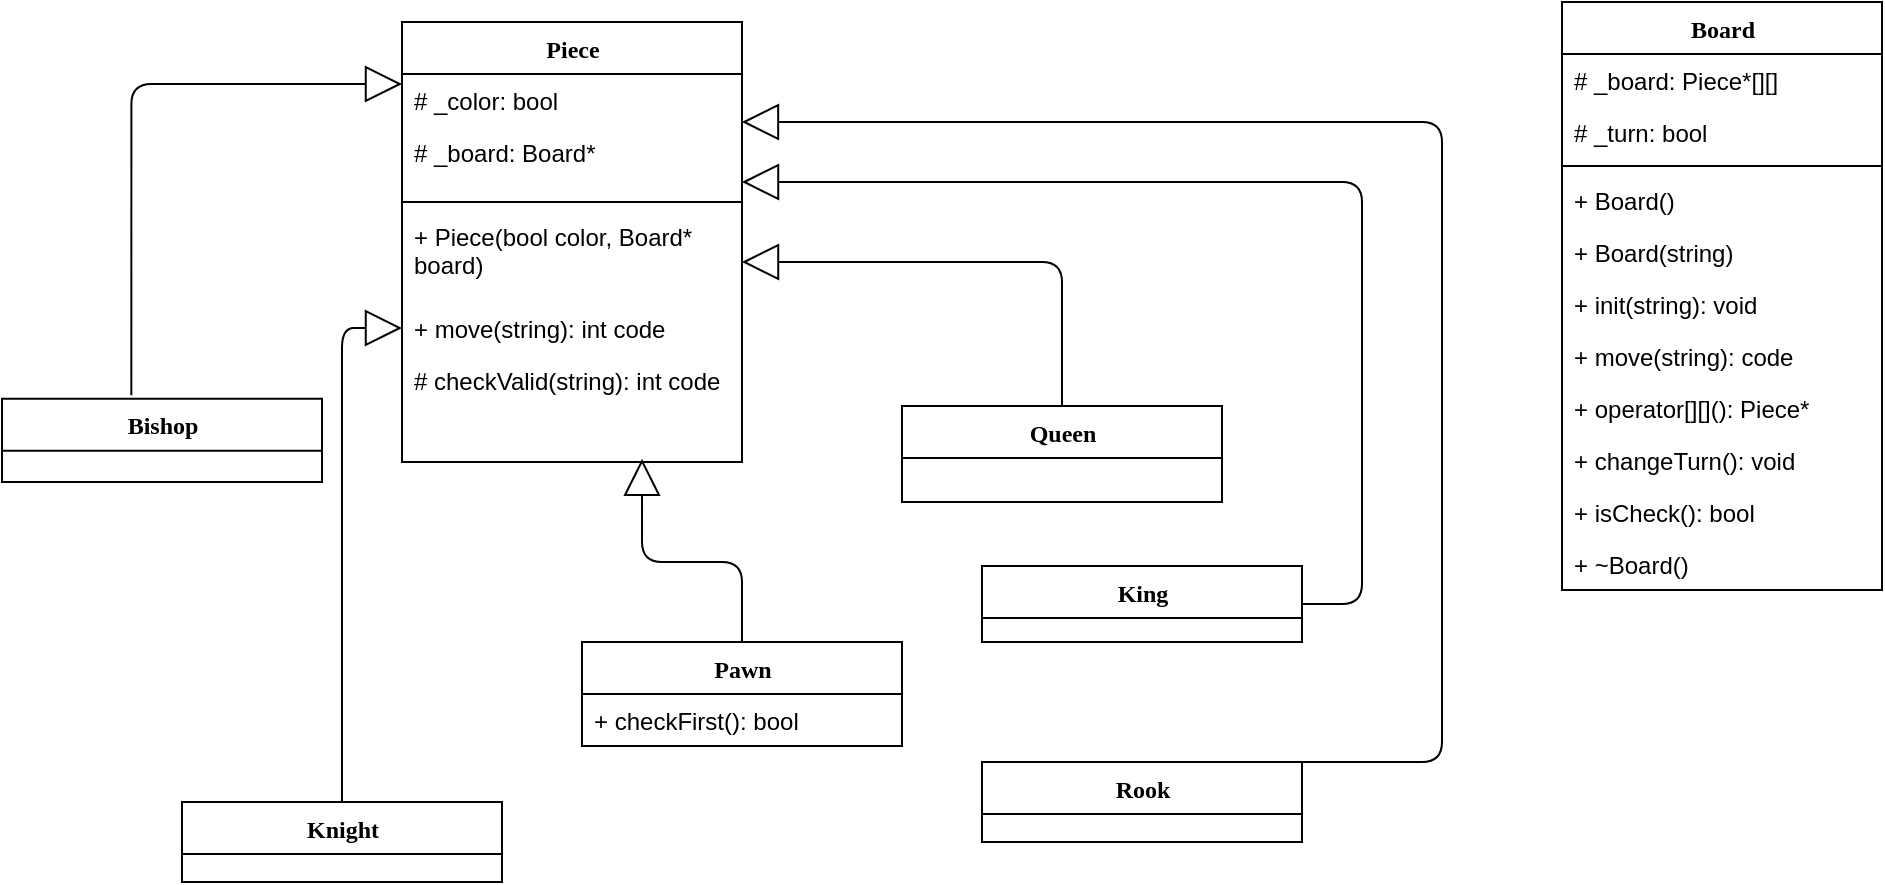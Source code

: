<mxfile version="12.4.3" type="device" pages="1"><diagram name="Page-1" id="9f46799a-70d6-7492-0946-bef42562c5a5"><mxGraphModel dx="863" dy="277" grid="1" gridSize="10" guides="1" tooltips="1" connect="1" arrows="1" fold="1" page="1" pageScale="1" pageWidth="1100" pageHeight="850" background="#ffffff" math="0" shadow="0"><root><mxCell id="0"/><mxCell id="1" parent="0"/><mxCell id="78961159f06e98e8-43" value="Piece" style="swimlane;html=1;fontStyle=1;align=center;verticalAlign=top;childLayout=stackLayout;horizontal=1;startSize=26;horizontalStack=0;resizeParent=1;resizeLast=0;collapsible=1;marginBottom=0;swimlaneFillColor=#ffffff;rounded=0;shadow=0;comic=0;labelBackgroundColor=none;strokeWidth=1;fillColor=none;fontFamily=Verdana;fontSize=12" parent="1" vertex="1"><mxGeometry x="220" y="60" width="170" height="220" as="geometry"/></mxCell><mxCell id="78961159f06e98e8-44" value="# _color: bool" style="text;html=1;strokeColor=none;fillColor=none;align=left;verticalAlign=top;spacingLeft=4;spacingRight=4;whiteSpace=wrap;overflow=hidden;rotatable=0;points=[[0,0.5],[1,0.5]];portConstraint=eastwest;" parent="78961159f06e98e8-43" vertex="1"><mxGeometry y="26" width="170" height="26" as="geometry"/></mxCell><mxCell id="T23vFcy3gr0QSUBwGeSs-9" value="# _board: Board*" style="text;html=1;strokeColor=none;fillColor=none;align=left;verticalAlign=top;spacingLeft=4;spacingRight=4;whiteSpace=wrap;overflow=hidden;rotatable=0;points=[[0,0.5],[1,0.5]];portConstraint=eastwest;" vertex="1" parent="78961159f06e98e8-43"><mxGeometry y="52" width="170" height="34" as="geometry"/></mxCell><mxCell id="78961159f06e98e8-51" value="" style="line;html=1;strokeWidth=1;fillColor=none;align=left;verticalAlign=middle;spacingTop=-1;spacingLeft=3;spacingRight=3;rotatable=0;labelPosition=right;points=[];portConstraint=eastwest;" parent="78961159f06e98e8-43" vertex="1"><mxGeometry y="86" width="170" height="8" as="geometry"/></mxCell><mxCell id="T23vFcy3gr0QSUBwGeSs-17" value="+ Piece(bool color, Board* board)" style="text;html=1;strokeColor=none;fillColor=none;align=left;verticalAlign=top;spacingLeft=4;spacingRight=4;whiteSpace=wrap;overflow=hidden;rotatable=0;points=[[0,0.5],[1,0.5]];portConstraint=eastwest;" vertex="1" parent="78961159f06e98e8-43"><mxGeometry y="94" width="170" height="46" as="geometry"/></mxCell><mxCell id="78961159f06e98e8-52" value="+ move(string): int code" style="text;html=1;strokeColor=none;fillColor=none;align=left;verticalAlign=top;spacingLeft=4;spacingRight=4;whiteSpace=wrap;overflow=hidden;rotatable=0;points=[[0,0.5],[1,0.5]];portConstraint=eastwest;" parent="78961159f06e98e8-43" vertex="1"><mxGeometry y="140" width="170" height="26" as="geometry"/></mxCell><mxCell id="T23vFcy3gr0QSUBwGeSs-8" value="# checkValid(string): int code" style="text;html=1;strokeColor=none;fillColor=none;align=left;verticalAlign=top;spacingLeft=4;spacingRight=4;whiteSpace=wrap;overflow=hidden;rotatable=0;points=[[0,0.5],[1,0.5]];portConstraint=eastwest;" vertex="1" parent="78961159f06e98e8-43"><mxGeometry y="166" width="170" height="54" as="geometry"/></mxCell><mxCell id="78961159f06e98e8-82" value="Pawn" style="swimlane;html=1;fontStyle=1;align=center;verticalAlign=top;childLayout=stackLayout;horizontal=1;startSize=26;horizontalStack=0;resizeParent=1;resizeLast=0;collapsible=1;marginBottom=0;swimlaneFillColor=#ffffff;rounded=0;shadow=0;comic=0;labelBackgroundColor=none;strokeWidth=1;fillColor=none;fontFamily=Verdana;fontSize=12" parent="1" vertex="1"><mxGeometry x="310" y="370" width="160" height="52" as="geometry"/></mxCell><mxCell id="T23vFcy3gr0QSUBwGeSs-1" value="+ checkFirst(): bool" style="text;html=1;strokeColor=none;fillColor=none;align=left;verticalAlign=top;spacingLeft=4;spacingRight=4;whiteSpace=wrap;overflow=hidden;rotatable=0;points=[[0,0.5],[1,0.5]];portConstraint=eastwest;" vertex="1" parent="78961159f06e98e8-82"><mxGeometry y="26" width="160" height="26" as="geometry"/></mxCell><mxCell id="78961159f06e98e8-127" style="edgeStyle=orthogonalEdgeStyle;html=1;labelBackgroundColor=none;startFill=0;startSize=8;endArrow=block;endFill=0;endSize=16;fontFamily=Verdana;fontSize=12;" parent="1" source="78961159f06e98e8-95" edge="1"><mxGeometry relative="1" as="geometry"><Array as="points"><mxPoint x="550" y="180"/></Array><mxPoint x="390" y="180" as="targetPoint"/></mxGeometry></mxCell><mxCell id="78961159f06e98e8-95" value="Queen" style="swimlane;html=1;fontStyle=1;align=center;verticalAlign=top;childLayout=stackLayout;horizontal=1;startSize=26;horizontalStack=0;resizeParent=1;resizeLast=0;collapsible=1;marginBottom=0;swimlaneFillColor=#ffffff;rounded=0;shadow=0;comic=0;labelBackgroundColor=none;strokeWidth=1;fillColor=none;fontFamily=Verdana;fontSize=12" parent="1" vertex="1"><mxGeometry x="470" y="252" width="160" height="48" as="geometry"/></mxCell><mxCell id="78961159f06e98e8-126" style="edgeStyle=orthogonalEdgeStyle;html=1;labelBackgroundColor=none;startFill=0;startSize=8;endArrow=block;endFill=0;endSize=16;fontFamily=Verdana;fontSize=12;" parent="1" source="78961159f06e98e8-108" target="78961159f06e98e8-43" edge="1"><mxGeometry relative="1" as="geometry"><Array as="points"><mxPoint x="700" y="351"/><mxPoint x="700" y="140"/></Array></mxGeometry></mxCell><mxCell id="78961159f06e98e8-108" value="King" style="swimlane;html=1;fontStyle=1;align=center;verticalAlign=top;childLayout=stackLayout;horizontal=1;startSize=26;horizontalStack=0;resizeParent=1;resizeLast=0;collapsible=1;marginBottom=0;swimlaneFillColor=#ffffff;rounded=0;shadow=0;comic=0;labelBackgroundColor=none;strokeWidth=1;fillColor=none;fontFamily=Verdana;fontSize=12" parent="1" vertex="1"><mxGeometry x="510" y="332" width="160" height="38" as="geometry"/></mxCell><mxCell id="3ZUFxzlGDVvzTPIxkGjv-1" value="Knight" style="swimlane;html=1;fontStyle=1;align=center;verticalAlign=top;childLayout=stackLayout;horizontal=1;startSize=26;horizontalStack=0;resizeParent=1;resizeLast=0;collapsible=1;marginBottom=0;swimlaneFillColor=#ffffff;rounded=0;shadow=0;comic=0;labelBackgroundColor=none;strokeWidth=1;fillColor=none;fontFamily=Verdana;fontSize=12" parent="1" vertex="1"><mxGeometry x="110" y="450" width="160" height="40" as="geometry"/></mxCell><mxCell id="3ZUFxzlGDVvzTPIxkGjv-35" style="edgeStyle=orthogonalEdgeStyle;html=1;labelBackgroundColor=none;startFill=0;startSize=8;endArrow=block;endFill=0;endSize=16;fontFamily=Verdana;fontSize=12;entryX=0;entryY=0.5;entryDx=0;entryDy=0;exitX=0.5;exitY=0;exitDx=0;exitDy=0;" parent="1" source="3ZUFxzlGDVvzTPIxkGjv-1" target="78961159f06e98e8-52" edge="1"><mxGeometry relative="1" as="geometry"><Array as="points"><mxPoint x="190" y="440"/><mxPoint x="190" y="133"/></Array><mxPoint x="264.53" y="427.648" as="sourcePoint"/><mxPoint x="490" y="160" as="targetPoint"/></mxGeometry></mxCell><mxCell id="3ZUFxzlGDVvzTPIxkGjv-36" value="Rook" style="swimlane;html=1;fontStyle=1;align=center;verticalAlign=top;childLayout=stackLayout;horizontal=1;startSize=26;horizontalStack=0;resizeParent=1;resizeLast=0;collapsible=1;marginBottom=0;swimlaneFillColor=#ffffff;rounded=0;shadow=0;comic=0;labelBackgroundColor=none;strokeWidth=1;fillColor=none;fontFamily=Verdana;fontSize=12" parent="1" vertex="1"><mxGeometry x="510" y="430" width="160" height="40" as="geometry"/></mxCell><mxCell id="3ZUFxzlGDVvzTPIxkGjv-47" style="edgeStyle=orthogonalEdgeStyle;html=1;labelBackgroundColor=none;startFill=0;startSize=8;endArrow=block;endFill=0;endSize=16;fontFamily=Verdana;fontSize=12;entryX=1;entryY=0.923;entryDx=0;entryDy=0;entryPerimeter=0;exitX=0.5;exitY=0;exitDx=0;exitDy=0;" parent="1" source="3ZUFxzlGDVvzTPIxkGjv-36" edge="1"><mxGeometry relative="1" as="geometry"><Array as="points"><mxPoint x="740" y="430"/><mxPoint x="740" y="110"/></Array><mxPoint x="1264.667" y="346.663" as="sourcePoint"/><mxPoint x="389.966" y="110" as="targetPoint"/></mxGeometry></mxCell><mxCell id="3ZUFxzlGDVvzTPIxkGjv-48" value="Bishop" style="swimlane;html=1;fontStyle=1;align=center;verticalAlign=top;childLayout=stackLayout;horizontal=1;startSize=26;horizontalStack=0;resizeParent=1;resizeLast=0;collapsible=1;marginBottom=0;swimlaneFillColor=#ffffff;rounded=0;shadow=0;comic=0;labelBackgroundColor=none;strokeWidth=1;fillColor=none;fontFamily=Verdana;fontSize=12" parent="1" vertex="1"><mxGeometry x="20" y="248.33" width="160" height="41.67" as="geometry"/></mxCell><mxCell id="3ZUFxzlGDVvzTPIxkGjv-59" style="edgeStyle=orthogonalEdgeStyle;html=1;labelBackgroundColor=none;startFill=0;startSize=8;endArrow=block;endFill=0;endSize=16;fontFamily=Verdana;fontSize=12;" parent="1" edge="1"><mxGeometry relative="1" as="geometry"><Array as="points"><mxPoint x="84" y="91"/></Array><mxPoint x="84.667" y="246.663" as="sourcePoint"/><mxPoint x="220" y="91" as="targetPoint"/></mxGeometry></mxCell><mxCell id="UywRPN_vfbwJu3S8h4ur-3" style="edgeStyle=orthogonalEdgeStyle;html=1;labelBackgroundColor=none;startFill=0;startSize=8;endArrow=block;endFill=0;endSize=16;fontFamily=Verdana;fontSize=12;exitX=0.5;exitY=0;exitDx=0;exitDy=0;entryX=0.706;entryY=0.971;entryDx=0;entryDy=0;entryPerimeter=0;" parent="1" source="78961159f06e98e8-82" edge="1" target="T23vFcy3gr0QSUBwGeSs-8"><mxGeometry relative="1" as="geometry"><Array as="points"><mxPoint x="390" y="330"/><mxPoint x="340" y="330"/></Array><mxPoint x="410" y="479.997" as="sourcePoint"/><mxPoint x="340" y="220" as="targetPoint"/></mxGeometry></mxCell><mxCell id="UywRPN_vfbwJu3S8h4ur-5" value="Board" style="swimlane;html=1;fontStyle=1;align=center;verticalAlign=top;childLayout=stackLayout;horizontal=1;startSize=26;horizontalStack=0;resizeParent=1;resizeLast=0;collapsible=1;marginBottom=0;swimlaneFillColor=#ffffff;rounded=0;shadow=0;comic=0;labelBackgroundColor=none;strokeWidth=1;fillColor=none;fontFamily=Verdana;fontSize=12" parent="1" vertex="1"><mxGeometry x="800" y="50" width="160" height="294" as="geometry"/></mxCell><mxCell id="UywRPN_vfbwJu3S8h4ur-8" value="# _board: Piece*[][]" style="text;html=1;strokeColor=none;fillColor=none;align=left;verticalAlign=top;spacingLeft=4;spacingRight=4;whiteSpace=wrap;overflow=hidden;rotatable=0;points=[[0,0.5],[1,0.5]];portConstraint=eastwest;" parent="UywRPN_vfbwJu3S8h4ur-5" vertex="1"><mxGeometry y="26" width="160" height="26" as="geometry"/></mxCell><mxCell id="T23vFcy3gr0QSUBwGeSs-13" value="# _turn: bool" style="text;html=1;strokeColor=none;fillColor=none;align=left;verticalAlign=top;spacingLeft=4;spacingRight=4;whiteSpace=wrap;overflow=hidden;rotatable=0;points=[[0,0.5],[1,0.5]];portConstraint=eastwest;" vertex="1" parent="UywRPN_vfbwJu3S8h4ur-5"><mxGeometry y="52" width="160" height="26" as="geometry"/></mxCell><mxCell id="UywRPN_vfbwJu3S8h4ur-10" value="" style="line;html=1;strokeWidth=1;fillColor=none;align=left;verticalAlign=middle;spacingTop=-1;spacingLeft=3;spacingRight=3;rotatable=0;labelPosition=right;points=[];portConstraint=eastwest;" parent="UywRPN_vfbwJu3S8h4ur-5" vertex="1"><mxGeometry y="78" width="160" height="8" as="geometry"/></mxCell><mxCell id="T23vFcy3gr0QSUBwGeSs-16" value="+ Board()" style="text;html=1;strokeColor=none;fillColor=none;align=left;verticalAlign=top;spacingLeft=4;spacingRight=4;whiteSpace=wrap;overflow=hidden;rotatable=0;points=[[0,0.5],[1,0.5]];portConstraint=eastwest;" vertex="1" parent="UywRPN_vfbwJu3S8h4ur-5"><mxGeometry y="86" width="160" height="26" as="geometry"/></mxCell><mxCell id="T23vFcy3gr0QSUBwGeSs-11" value="+ Board(string)" style="text;html=1;strokeColor=none;fillColor=none;align=left;verticalAlign=top;spacingLeft=4;spacingRight=4;whiteSpace=wrap;overflow=hidden;rotatable=0;points=[[0,0.5],[1,0.5]];portConstraint=eastwest;" vertex="1" parent="UywRPN_vfbwJu3S8h4ur-5"><mxGeometry y="112" width="160" height="26" as="geometry"/></mxCell><mxCell id="UywRPN_vfbwJu3S8h4ur-11" value="+ init(string): void" style="text;html=1;strokeColor=none;fillColor=none;align=left;verticalAlign=top;spacingLeft=4;spacingRight=4;whiteSpace=wrap;overflow=hidden;rotatable=0;points=[[0,0.5],[1,0.5]];portConstraint=eastwest;" parent="UywRPN_vfbwJu3S8h4ur-5" vertex="1"><mxGeometry y="138" width="160" height="26" as="geometry"/></mxCell><mxCell id="T23vFcy3gr0QSUBwGeSs-2" value="+ move(string): code" style="text;html=1;strokeColor=none;fillColor=none;align=left;verticalAlign=top;spacingLeft=4;spacingRight=4;whiteSpace=wrap;overflow=hidden;rotatable=0;points=[[0,0.5],[1,0.5]];portConstraint=eastwest;" vertex="1" parent="UywRPN_vfbwJu3S8h4ur-5"><mxGeometry y="164" width="160" height="26" as="geometry"/></mxCell><mxCell id="T23vFcy3gr0QSUBwGeSs-14" value="+ operator[][](): Piece*" style="text;html=1;strokeColor=none;fillColor=none;align=left;verticalAlign=top;spacingLeft=4;spacingRight=4;whiteSpace=wrap;overflow=hidden;rotatable=0;points=[[0,0.5],[1,0.5]];portConstraint=eastwest;" vertex="1" parent="UywRPN_vfbwJu3S8h4ur-5"><mxGeometry y="190" width="160" height="26" as="geometry"/></mxCell><mxCell id="T23vFcy3gr0QSUBwGeSs-15" value="+ changeTurn(): void" style="text;html=1;strokeColor=none;fillColor=none;align=left;verticalAlign=top;spacingLeft=4;spacingRight=4;whiteSpace=wrap;overflow=hidden;rotatable=0;points=[[0,0.5],[1,0.5]];portConstraint=eastwest;" vertex="1" parent="UywRPN_vfbwJu3S8h4ur-5"><mxGeometry y="216" width="160" height="26" as="geometry"/></mxCell><mxCell id="T23vFcy3gr0QSUBwGeSs-10" value="+ isCheck(): bool" style="text;html=1;strokeColor=none;fillColor=none;align=left;verticalAlign=top;spacingLeft=4;spacingRight=4;whiteSpace=wrap;overflow=hidden;rotatable=0;points=[[0,0.5],[1,0.5]];portConstraint=eastwest;" vertex="1" parent="UywRPN_vfbwJu3S8h4ur-5"><mxGeometry y="242" width="160" height="26" as="geometry"/></mxCell><mxCell id="T23vFcy3gr0QSUBwGeSs-12" value="+ ~Board()" style="text;html=1;strokeColor=none;fillColor=none;align=left;verticalAlign=top;spacingLeft=4;spacingRight=4;whiteSpace=wrap;overflow=hidden;rotatable=0;points=[[0,0.5],[1,0.5]];portConstraint=eastwest;" vertex="1" parent="UywRPN_vfbwJu3S8h4ur-5"><mxGeometry y="268" width="160" height="26" as="geometry"/></mxCell></root></mxGraphModel></diagram></mxfile>